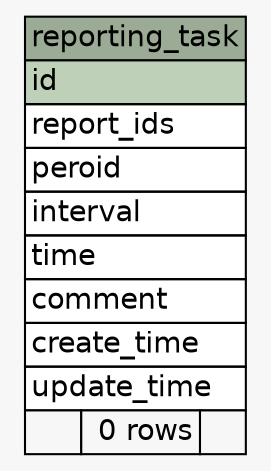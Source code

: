 // dot 2.36.0 on Windows 7 6.1
// SchemaSpy rev 590
digraph "reporting_task" {
  graph [
    rankdir="RL"
    bgcolor="#f7f7f7"
    nodesep="0.18"
    ranksep="0.46"
    fontname="Helvetica"
    fontsize="14"
  ];
  node [
    fontname="Helvetica"
    fontsize="14"
    shape="plaintext"
  ];
  edge [
    arrowsize="0.8"
  ];
  "reporting_task" [
    label=<
    <TABLE BORDER="0" CELLBORDER="1" CELLSPACING="0" BGCOLOR="#ffffff">
      <TR><TD COLSPAN="3" BGCOLOR="#9bab96" ALIGN="CENTER">reporting_task</TD></TR>
      <TR><TD PORT="id" COLSPAN="3" BGCOLOR="#bed1b8" ALIGN="LEFT">id</TD></TR>
      <TR><TD PORT="report_ids" COLSPAN="3" ALIGN="LEFT">report_ids</TD></TR>
      <TR><TD PORT="peroid" COLSPAN="3" ALIGN="LEFT">peroid</TD></TR>
      <TR><TD PORT="interval" COLSPAN="3" ALIGN="LEFT">interval</TD></TR>
      <TR><TD PORT="time" COLSPAN="3" ALIGN="LEFT">time</TD></TR>
      <TR><TD PORT="comment" COLSPAN="3" ALIGN="LEFT">comment</TD></TR>
      <TR><TD PORT="create_time" COLSPAN="3" ALIGN="LEFT">create_time</TD></TR>
      <TR><TD PORT="update_time" COLSPAN="3" ALIGN="LEFT">update_time</TD></TR>
      <TR><TD ALIGN="LEFT" BGCOLOR="#f7f7f7">  </TD><TD ALIGN="RIGHT" BGCOLOR="#f7f7f7">0 rows</TD><TD ALIGN="RIGHT" BGCOLOR="#f7f7f7">  </TD></TR>
    </TABLE>>
    URL="tables/reporting_task.html"
    tooltip="reporting_task"
  ];
}

